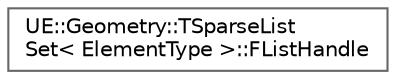 digraph "Graphical Class Hierarchy"
{
 // INTERACTIVE_SVG=YES
 // LATEX_PDF_SIZE
  bgcolor="transparent";
  edge [fontname=Helvetica,fontsize=10,labelfontname=Helvetica,labelfontsize=10];
  node [fontname=Helvetica,fontsize=10,shape=box,height=0.2,width=0.4];
  rankdir="LR";
  Node0 [id="Node000000",label="UE::Geometry::TSparseList\lSet\< ElementType \>::FListHandle",height=0.2,width=0.4,color="grey40", fillcolor="white", style="filled",URL="$d9/daa/structUE_1_1Geometry_1_1TSparseListSet_1_1FListHandle.html",tooltip=" "];
}
